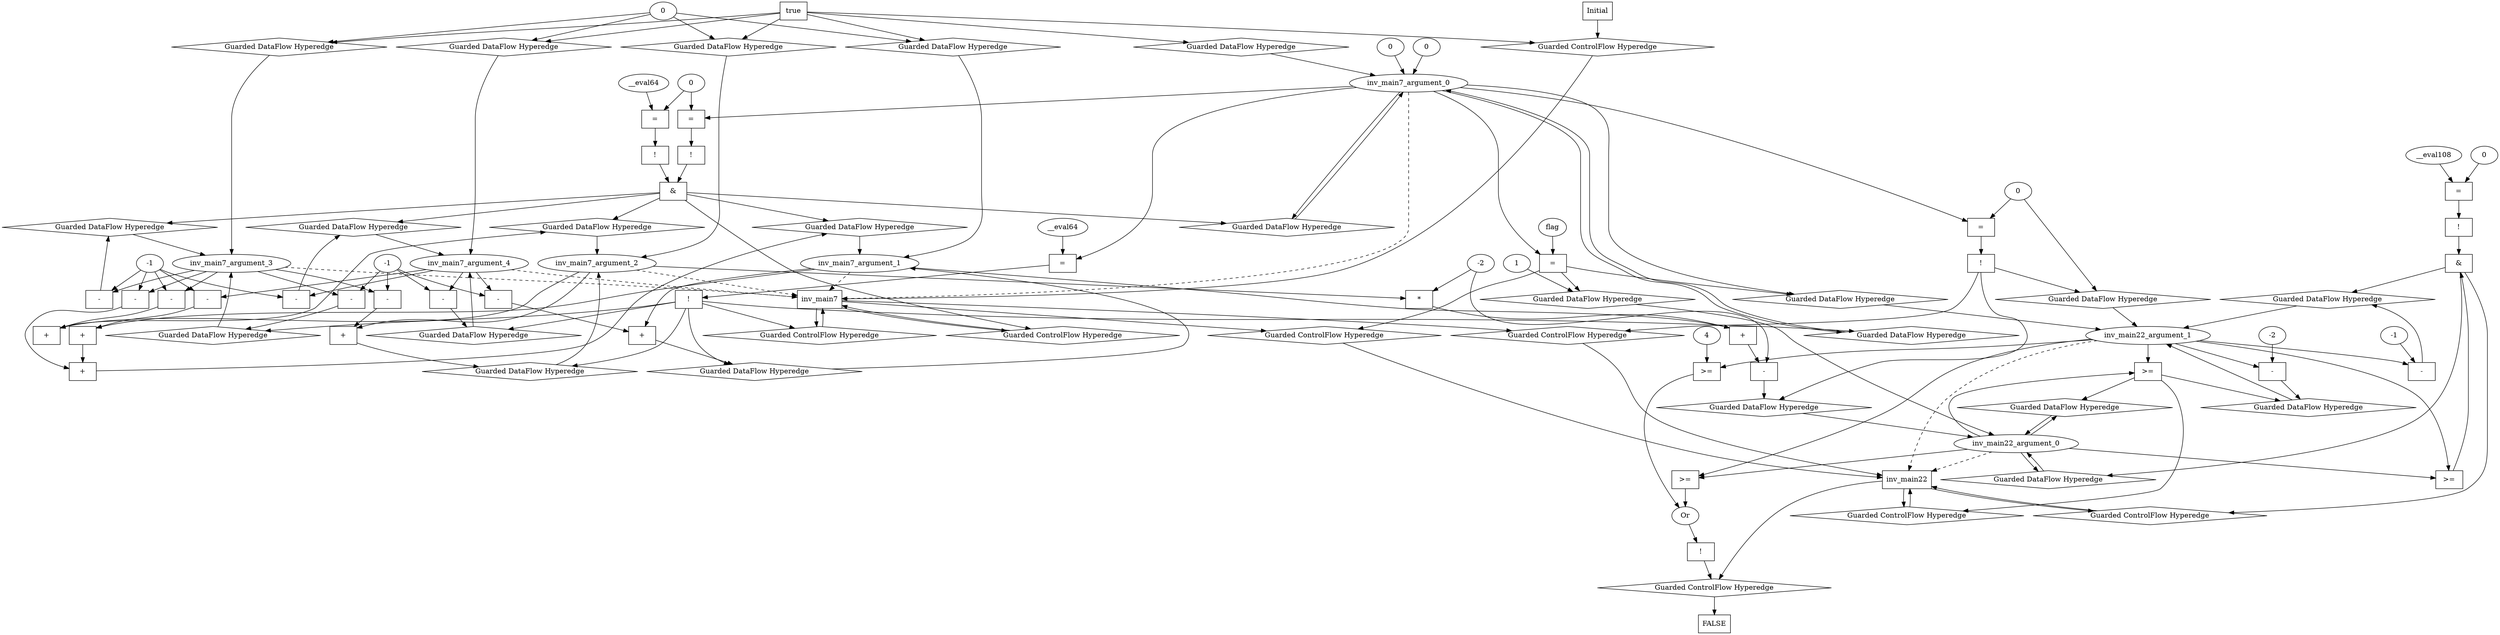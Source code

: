 digraph dag {
inv_main22 [label="inv_main22" shape="rect"];
inv_main7 [label="inv_main7" shape="rect"];
FALSE [label="FALSE" shape="rect"];
Initial [label="Initial" shape="rect"];
ControlFowHyperEdge_0 [label="Guarded ControlFlow Hyperedge" shape="diamond"];
Initial -> ControlFowHyperEdge_0[label=""]
ControlFowHyperEdge_0 -> inv_main7[label=""]
ControlFowHyperEdge_1 [label="Guarded ControlFlow Hyperedge" shape="diamond"];
inv_main22 -> ControlFowHyperEdge_1[label=""]
ControlFowHyperEdge_1 -> inv_main22[label=""]
ControlFowHyperEdge_2 [label="Guarded ControlFlow Hyperedge" shape="diamond"];
inv_main22 -> ControlFowHyperEdge_2[label=""]
ControlFowHyperEdge_2 -> inv_main22[label=""]
ControlFowHyperEdge_3 [label="Guarded ControlFlow Hyperedge" shape="diamond"];
inv_main7 -> ControlFowHyperEdge_3[label=""]
ControlFowHyperEdge_3 -> inv_main22[label=""]
ControlFowHyperEdge_4 [label="Guarded ControlFlow Hyperedge" shape="diamond"];
inv_main7 -> ControlFowHyperEdge_4[label=""]
ControlFowHyperEdge_4 -> inv_main22[label=""]
ControlFowHyperEdge_5 [label="Guarded ControlFlow Hyperedge" shape="diamond"];
inv_main7 -> ControlFowHyperEdge_5[label=""]
ControlFowHyperEdge_5 -> inv_main7[label=""]
ControlFowHyperEdge_6 [label="Guarded ControlFlow Hyperedge" shape="diamond"];
inv_main7 -> ControlFowHyperEdge_6[label=""]
ControlFowHyperEdge_6 -> inv_main7[label=""]
ControlFowHyperEdge_7 [label="Guarded ControlFlow Hyperedge" shape="diamond"];
inv_main22 -> ControlFowHyperEdge_7[label=""]
ControlFowHyperEdge_7 -> FALSE[label=""]
inv_main7_argument_0 [label="inv_main7_argument_0" shape="oval"];
inv_main7_argument_0 -> inv_main7[label="" style="dashed"]
inv_main7_argument_1 [label="inv_main7_argument_1" shape="oval"];
inv_main7_argument_1 -> inv_main7[label="" style="dashed"]
inv_main7_argument_2 [label="inv_main7_argument_2" shape="oval"];
inv_main7_argument_2 -> inv_main7[label="" style="dashed"]
inv_main7_argument_3 [label="inv_main7_argument_3" shape="oval"];
inv_main7_argument_3 -> inv_main7[label="" style="dashed"]
inv_main7_argument_4 [label="inv_main7_argument_4" shape="oval"];
inv_main7_argument_4 -> inv_main7[label="" style="dashed"]
inv_main22_argument_0 [label="inv_main22_argument_0" shape="oval"];
inv_main22_argument_0 -> inv_main22[label="" style="dashed"]
inv_main22_argument_1 [label="inv_main22_argument_1" shape="oval"];
inv_main22_argument_1 -> inv_main22[label="" style="dashed"]

true_0 [label="true" shape="rect"];
true_0->ControlFowHyperEdge_0 [label=""];
xxxinv_main7___Initial_0xxxdataFlow_0_node_0 [label="0"];

xxxinv_main7___Initial_0xxxdataFlow_0_node_0->DataFowHyperEdge_0_inv_main7_argument_1 [label=""];

xxxinv_main7___Initial_0xxxdataFlow_0_node_0->DataFowHyperEdge_0_inv_main7_argument_2 [label=""];

xxxinv_main7___Initial_0xxxdataFlow_0_node_0->DataFowHyperEdge_0_inv_main7_argument_3 [label=""];

xxxinv_main7___Initial_0xxxdataFlow_0_node_0->DataFowHyperEdge_0_inv_main7_argument_4 [label=""];
xxxinv_main22___inv_main22_1xxx_and [label="&" shape="rect"];
xxxinv_main22___inv_main22_1xxxguard_0_node_0 [label="!" shape="rect"];
xxxinv_main22___inv_main22_1xxxguard_0_node_1 [label="=" shape="rect"];
xxxinv_main22___inv_main22_1xxxguard_0_node_2 [label="__eval108"];
xxxinv_main22___inv_main22_1xxxguard_0_node_3 [label="0"];
xxxinv_main22___inv_main22_1xxxguard_0_node_1->xxxinv_main22___inv_main22_1xxxguard_0_node_0
xxxinv_main22___inv_main22_1xxxguard_0_node_2->xxxinv_main22___inv_main22_1xxxguard_0_node_1
xxxinv_main22___inv_main22_1xxxguard_0_node_3->xxxinv_main22___inv_main22_1xxxguard_0_node_1

xxxinv_main22___inv_main22_1xxxguard_0_node_0->xxxinv_main22___inv_main22_1xxx_and [label=""];
xxxinv_main22___inv_main22_1xxxguard1_node_0 [label=">=" shape="rect"];
inv_main22_argument_0->xxxinv_main22___inv_main22_1xxxguard1_node_0
inv_main22_argument_1->xxxinv_main22___inv_main22_1xxxguard1_node_0

xxxinv_main22___inv_main22_1xxxguard1_node_0->xxxinv_main22___inv_main22_1xxx_and [label=""];
xxxinv_main22___inv_main22_1xxx_and->ControlFowHyperEdge_1 [label=""];
xxxinv_main22___inv_main22_1xxxdataFlow_0_node_0 [label="-" shape="rect"];
xxxinv_main22___inv_main22_1xxxdataFlow_0_node_2 [label="-1"];
inv_main22_argument_1->xxxinv_main22___inv_main22_1xxxdataFlow_0_node_0
xxxinv_main22___inv_main22_1xxxdataFlow_0_node_2->xxxinv_main22___inv_main22_1xxxdataFlow_0_node_0

xxxinv_main22___inv_main22_1xxxdataFlow_0_node_0->DataFowHyperEdge_1_inv_main22_argument_1 [label=""];
xxxinv_main22___inv_main22_2xxxguard_0_node_0 [label=">=" shape="rect"];
inv_main22_argument_0->xxxinv_main22___inv_main22_2xxxguard_0_node_0
inv_main22_argument_1->xxxinv_main22___inv_main22_2xxxguard_0_node_0

xxxinv_main22___inv_main22_2xxxguard_0_node_0->ControlFowHyperEdge_2 [label=""];
xxxinv_main22___inv_main22_2xxxdataFlow_0_node_0 [label="-" shape="rect"];
xxxinv_main22___inv_main22_2xxxdataFlow_0_node_2 [label="-2"];
inv_main22_argument_1->xxxinv_main22___inv_main22_2xxxdataFlow_0_node_0
xxxinv_main22___inv_main22_2xxxdataFlow_0_node_2->xxxinv_main22___inv_main22_2xxxdataFlow_0_node_0

xxxinv_main22___inv_main22_2xxxdataFlow_0_node_0->DataFowHyperEdge_2_inv_main22_argument_1 [label=""];
xxxinv_main22___inv_main7_3xxxguard_0_node_0 [label="!" shape="rect"];
xxxinv_main22___inv_main7_3xxxguard_0_node_1 [label="=" shape="rect"];
xxxinv_main22___inv_main7_3xxxguard_0_node_1->xxxinv_main22___inv_main7_3xxxguard_0_node_0
inv_main7_argument_0->xxxinv_main22___inv_main7_3xxxguard_0_node_1
xxxinv_main22___inv_main7_3xxxdataFlow1_node_0->xxxinv_main22___inv_main7_3xxxguard_0_node_1

xxxinv_main22___inv_main7_3xxxguard_0_node_0->ControlFowHyperEdge_3 [label=""];
xxxinv_main22___inv_main7_3xxxdataFlow_0_node_0 [label="-" shape="rect"];
xxxinv_main22___inv_main7_3xxxdataFlow_0_node_1 [label="+" shape="rect"];
xxxinv_main22___inv_main7_3xxxdataFlow_0_node_3 [label="*" shape="rect"];
xxxinv_main22___inv_main7_3xxxdataFlow_0_node_4 [label="-2"];
xxxinv_main22___inv_main7_3xxxdataFlow_0_node_4 [label="-2"];
xxxinv_main22___inv_main7_3xxxdataFlow_0_node_1->xxxinv_main22___inv_main7_3xxxdataFlow_0_node_0
xxxinv_main22___inv_main7_3xxxdataFlow_0_node_4->xxxinv_main22___inv_main7_3xxxdataFlow_0_node_0
inv_main7_argument_1->xxxinv_main22___inv_main7_3xxxdataFlow_0_node_1
xxxinv_main22___inv_main7_3xxxdataFlow_0_node_3->xxxinv_main22___inv_main7_3xxxdataFlow_0_node_1
inv_main7_argument_2->xxxinv_main22___inv_main7_3xxxdataFlow_0_node_3
xxxinv_main22___inv_main7_3xxxdataFlow_0_node_4->xxxinv_main22___inv_main7_3xxxdataFlow_0_node_3

xxxinv_main22___inv_main7_3xxxdataFlow_0_node_0->DataFowHyperEdge_3_inv_main22_argument_0 [label=""];
xxxinv_main22___inv_main7_3xxxdataFlow1_node_0 [label="0"];

xxxinv_main22___inv_main7_3xxxdataFlow1_node_0->DataFowHyperEdge_3_inv_main22_argument_1 [label=""];
xxxinv_main22___inv_main7_4xxxguard_0_node_0 [label="=" shape="rect"];
xxxinv_main22___inv_main7_4xxxguard_0_node_1 [label="flag"];
xxxinv_main22___inv_main7_4xxxguard_0_node_1->xxxinv_main22___inv_main7_4xxxguard_0_node_0
inv_main7_argument_0->xxxinv_main22___inv_main7_4xxxguard_0_node_0

xxxinv_main22___inv_main7_4xxxguard_0_node_0->ControlFowHyperEdge_4 [label=""];
xxxinv_main22___inv_main7_4xxxdataFlow_0_node_0 [label="1"];

xxxinv_main22___inv_main7_4xxxdataFlow_0_node_0->DataFowHyperEdge_4_inv_main22_argument_0 [label=""];

inv_main7_argument_0->DataFowHyperEdge_4_inv_main22_argument_1 [label=""];
xxxinv_main7___inv_main7_5xxx_and [label="&" shape="rect"];
xxxinv_main7___inv_main7_5xxxguard_0_node_0 [label="!" shape="rect"];
xxxinv_main7___inv_main7_5xxxguard_0_node_1 [label="=" shape="rect"];
xxxinv_main7___inv_main7_5xxxguard_0_node_3 [label="0"];
xxxinv_main7___inv_main7_5xxxguard_0_node_1->xxxinv_main7___inv_main7_5xxxguard_0_node_0
inv_main7_argument_0->xxxinv_main7___inv_main7_5xxxguard_0_node_1
xxxinv_main7___inv_main7_5xxxguard_0_node_3->xxxinv_main7___inv_main7_5xxxguard_0_node_1

xxxinv_main7___inv_main7_5xxxguard_0_node_0->xxxinv_main7___inv_main7_5xxx_and [label=""];
xxxinv_main7___inv_main7_5xxxguard1_node_0 [label="!" shape="rect"];
xxxinv_main7___inv_main7_5xxxguard1_node_1 [label="=" shape="rect"];
xxxinv_main7___inv_main7_5xxxguard1_node_2 [label="__eval64"];
xxxinv_main7___inv_main7_5xxxguard1_node_1->xxxinv_main7___inv_main7_5xxxguard1_node_0
xxxinv_main7___inv_main7_5xxxguard1_node_2->xxxinv_main7___inv_main7_5xxxguard1_node_1
xxxinv_main7___inv_main7_5xxxguard_0_node_3->xxxinv_main7___inv_main7_5xxxguard1_node_1

xxxinv_main7___inv_main7_5xxxguard1_node_0->xxxinv_main7___inv_main7_5xxx_and [label=""];
xxxinv_main7___inv_main7_5xxx_and->ControlFowHyperEdge_5 [label=""];
xxxinv_main7___inv_main7_5xxxdataFlow_0_node_0 [label="+" shape="rect"];
xxxinv_main7___inv_main7_5xxxdataFlow_0_node_1 [label="+" shape="rect"];
xxxinv_main7___inv_main7_5xxxdataFlow_0_node_3 [label="-" shape="rect"];
xxxinv_main7___inv_main7_5xxxdataFlow_0_node_5 [label="-1"];
xxxinv_main7___inv_main7_5xxxdataFlow_0_node_6 [label="-" shape="rect"];
xxxinv_main7___inv_main7_5xxxdataFlow_0_node_1->xxxinv_main7___inv_main7_5xxxdataFlow_0_node_0
xxxinv_main7___inv_main7_5xxxdataFlow_0_node_6->xxxinv_main7___inv_main7_5xxxdataFlow_0_node_0
inv_main7_argument_1->xxxinv_main7___inv_main7_5xxxdataFlow_0_node_1
xxxinv_main7___inv_main7_5xxxdataFlow_0_node_3->xxxinv_main7___inv_main7_5xxxdataFlow_0_node_1
inv_main7_argument_4->xxxinv_main7___inv_main7_5xxxdataFlow_0_node_3
xxxinv_main7___inv_main7_5xxxdataFlow_0_node_5->xxxinv_main7___inv_main7_5xxxdataFlow_0_node_3
inv_main7_argument_3->xxxinv_main7___inv_main7_5xxxdataFlow_0_node_6
xxxinv_main7___inv_main7_5xxxdataFlow_0_node_5->xxxinv_main7___inv_main7_5xxxdataFlow_0_node_6

xxxinv_main7___inv_main7_5xxxdataFlow_0_node_0->DataFowHyperEdge_5_inv_main7_argument_1 [label=""];
xxxinv_main7___inv_main7_5xxxdataFlow1_node_0 [label="+" shape="rect"];
xxxinv_main7___inv_main7_5xxxdataFlow1_node_2 [label="-" shape="rect"];
inv_main7_argument_2->xxxinv_main7___inv_main7_5xxxdataFlow1_node_0
xxxinv_main7___inv_main7_5xxxdataFlow1_node_2->xxxinv_main7___inv_main7_5xxxdataFlow1_node_0
inv_main7_argument_3->xxxinv_main7___inv_main7_5xxxdataFlow1_node_2
xxxinv_main7___inv_main7_5xxxdataFlow_0_node_5->xxxinv_main7___inv_main7_5xxxdataFlow1_node_2

xxxinv_main7___inv_main7_5xxxdataFlow1_node_0->DataFowHyperEdge_5_inv_main7_argument_2 [label=""];
xxxinv_main7___inv_main7_5xxxdataFlow2_node_0 [label="-" shape="rect"];
inv_main7_argument_3->xxxinv_main7___inv_main7_5xxxdataFlow2_node_0
xxxinv_main7___inv_main7_5xxxdataFlow_0_node_5->xxxinv_main7___inv_main7_5xxxdataFlow2_node_0

xxxinv_main7___inv_main7_5xxxdataFlow2_node_0->DataFowHyperEdge_5_inv_main7_argument_3 [label=""];
xxxinv_main7___inv_main7_5xxxdataFlow3_node_0 [label="-" shape="rect"];
inv_main7_argument_4->xxxinv_main7___inv_main7_5xxxdataFlow3_node_0
xxxinv_main7___inv_main7_5xxxdataFlow_0_node_5->xxxinv_main7___inv_main7_5xxxdataFlow3_node_0

xxxinv_main7___inv_main7_5xxxdataFlow3_node_0->DataFowHyperEdge_5_inv_main7_argument_4 [label=""];
xxxinv_main7___inv_main7_6xxxguard_0_node_0 [label="!" shape="rect"];
xxxinv_main7___inv_main7_6xxxguard_0_node_1 [label="=" shape="rect"];
xxxinv_main7___inv_main7_6xxxguard_0_node_2 [label="__eval64"];
xxxinv_main7___inv_main7_6xxxguard_0_node_1->xxxinv_main7___inv_main7_6xxxguard_0_node_0
xxxinv_main7___inv_main7_6xxxguard_0_node_2->xxxinv_main7___inv_main7_6xxxguard_0_node_1
inv_main7_argument_0->xxxinv_main7___inv_main7_6xxxguard_0_node_1

xxxinv_main7___inv_main7_6xxxguard_0_node_0->ControlFowHyperEdge_6 [label=""];
xxxinv_main7___inv_main7_6xxxdataFlow_0_node_0 [label="+" shape="rect"];
xxxinv_main7___inv_main7_6xxxdataFlow_0_node_2 [label="-" shape="rect"];
xxxinv_main7___inv_main7_6xxxdataFlow_0_node_4 [label="-1"];
inv_main7_argument_2->xxxinv_main7___inv_main7_6xxxdataFlow_0_node_0
xxxinv_main7___inv_main7_6xxxdataFlow_0_node_2->xxxinv_main7___inv_main7_6xxxdataFlow_0_node_0
inv_main7_argument_3->xxxinv_main7___inv_main7_6xxxdataFlow_0_node_2
xxxinv_main7___inv_main7_6xxxdataFlow_0_node_4->xxxinv_main7___inv_main7_6xxxdataFlow_0_node_2

xxxinv_main7___inv_main7_6xxxdataFlow_0_node_0->DataFowHyperEdge_6_inv_main7_argument_2 [label=""];
xxxinv_main7___inv_main7_6xxxdataFlow1_node_0 [label="-" shape="rect"];
inv_main7_argument_4->xxxinv_main7___inv_main7_6xxxdataFlow1_node_0
xxxinv_main7___inv_main7_6xxxdataFlow_0_node_4->xxxinv_main7___inv_main7_6xxxdataFlow1_node_0

xxxinv_main7___inv_main7_6xxxdataFlow1_node_0->DataFowHyperEdge_6_inv_main7_argument_4 [label=""];
xxxinv_main7___inv_main7_6xxxdataFlow2_node_0 [label="+" shape="rect"];
xxxinv_main7___inv_main7_6xxxdataFlow2_node_2 [label="-" shape="rect"];
inv_main7_argument_1->xxxinv_main7___inv_main7_6xxxdataFlow2_node_0
xxxinv_main7___inv_main7_6xxxdataFlow2_node_2->xxxinv_main7___inv_main7_6xxxdataFlow2_node_0
inv_main7_argument_4->xxxinv_main7___inv_main7_6xxxdataFlow2_node_2
xxxinv_main7___inv_main7_6xxxdataFlow_0_node_4->xxxinv_main7___inv_main7_6xxxdataFlow2_node_2

xxxinv_main7___inv_main7_6xxxdataFlow2_node_0->DataFowHyperEdge_6_inv_main7_argument_1 [label=""];

inv_main7_argument_0->DataFowHyperEdge_6_inv_main7_argument_0 [label=""];
xxxinv_main7___inv_main7_6xxxdataFlow4_node_0 [label="-" shape="rect"];
inv_main7_argument_3->xxxinv_main7___inv_main7_6xxxdataFlow4_node_0
xxxinv_main7___inv_main7_6xxxdataFlow_0_node_4->xxxinv_main7___inv_main7_6xxxdataFlow4_node_0

xxxinv_main7___inv_main7_6xxxdataFlow4_node_0->DataFowHyperEdge_6_inv_main7_argument_3 [label=""];
xxxFALSE___inv_main22_7xxxguard_0_node_0 [label="!" shape="rect"];
xxxFALSE___inv_main22_7xxxguard_0_node_1 [label="Or"];
xxxFALSE___inv_main22_7xxxguard_0_node_2 [label=">=" shape="rect"];
xxxFALSE___inv_main22_7xxxguard_0_node_3 [label="4"];
xxxFALSE___inv_main22_7xxxguard_0_node_5 [label=">=" shape="rect"];
xxxFALSE___inv_main22_7xxxguard_0_node_1->xxxFALSE___inv_main22_7xxxguard_0_node_0
xxxFALSE___inv_main22_7xxxguard_0_node_2->xxxFALSE___inv_main22_7xxxguard_0_node_1
xxxFALSE___inv_main22_7xxxguard_0_node_5->xxxFALSE___inv_main22_7xxxguard_0_node_1
xxxFALSE___inv_main22_7xxxguard_0_node_3->xxxFALSE___inv_main22_7xxxguard_0_node_2
inv_main22_argument_1->xxxFALSE___inv_main22_7xxxguard_0_node_2
inv_main22_argument_0->xxxFALSE___inv_main22_7xxxguard_0_node_5
inv_main22_argument_1->xxxFALSE___inv_main22_7xxxguard_0_node_5

xxxFALSE___inv_main22_7xxxguard_0_node_0->ControlFowHyperEdge_7 [label=""];
DataFowHyperEdge_0_inv_main7_argument_0 [label="Guarded DataFlow Hyperedge" shape="diamond"];
DataFowHyperEdge_0_inv_main7_argument_0 -> inv_main7_argument_0[label=""]
true_0->DataFowHyperEdge_0_inv_main7_argument_0 [label=""];
DataFowHyperEdge_0_inv_main7_argument_1 [label="Guarded DataFlow Hyperedge" shape="diamond"];
DataFowHyperEdge_0_inv_main7_argument_1 -> inv_main7_argument_1[label=""]
true_0->DataFowHyperEdge_0_inv_main7_argument_1 [label=""];
DataFowHyperEdge_0_inv_main7_argument_2 [label="Guarded DataFlow Hyperedge" shape="diamond"];
DataFowHyperEdge_0_inv_main7_argument_2 -> inv_main7_argument_2[label=""]
true_0->DataFowHyperEdge_0_inv_main7_argument_2 [label=""];
DataFowHyperEdge_0_inv_main7_argument_3 [label="Guarded DataFlow Hyperedge" shape="diamond"];
DataFowHyperEdge_0_inv_main7_argument_3 -> inv_main7_argument_3[label=""]
true_0->DataFowHyperEdge_0_inv_main7_argument_3 [label=""];
DataFowHyperEdge_0_inv_main7_argument_4 [label="Guarded DataFlow Hyperedge" shape="diamond"];
DataFowHyperEdge_0_inv_main7_argument_4 -> inv_main7_argument_4[label=""]
true_0->DataFowHyperEdge_0_inv_main7_argument_4 [label=""];
DataFowHyperEdge_1_inv_main22_argument_0 [label="Guarded DataFlow Hyperedge" shape="diamond"];
DataFowHyperEdge_1_inv_main22_argument_0 -> inv_main22_argument_0[label=""]
xxxinv_main22___inv_main22_1xxx_and -> DataFowHyperEdge_1_inv_main22_argument_0[label=""]
DataFowHyperEdge_1_inv_main22_argument_1 [label="Guarded DataFlow Hyperedge" shape="diamond"];
DataFowHyperEdge_1_inv_main22_argument_1 -> inv_main22_argument_1[label=""]
xxxinv_main22___inv_main22_1xxx_and -> DataFowHyperEdge_1_inv_main22_argument_1[label=""]
DataFowHyperEdge_2_inv_main22_argument_0 [label="Guarded DataFlow Hyperedge" shape="diamond"];
DataFowHyperEdge_2_inv_main22_argument_0 -> inv_main22_argument_0[label=""]
xxxinv_main22___inv_main22_2xxxguard_0_node_0 -> DataFowHyperEdge_2_inv_main22_argument_0[label=""]
DataFowHyperEdge_2_inv_main22_argument_1 [label="Guarded DataFlow Hyperedge" shape="diamond"];
DataFowHyperEdge_2_inv_main22_argument_1 -> inv_main22_argument_1[label=""]
xxxinv_main22___inv_main22_2xxxguard_0_node_0 -> DataFowHyperEdge_2_inv_main22_argument_1[label=""]
DataFowHyperEdge_3_inv_main22_argument_0 [label="Guarded DataFlow Hyperedge" shape="diamond"];
DataFowHyperEdge_3_inv_main22_argument_0 -> inv_main22_argument_0[label=""]
xxxinv_main22___inv_main7_3xxxguard_0_node_0 -> DataFowHyperEdge_3_inv_main22_argument_0[label=""]
DataFowHyperEdge_3_inv_main22_argument_1 [label="Guarded DataFlow Hyperedge" shape="diamond"];
DataFowHyperEdge_3_inv_main22_argument_1 -> inv_main22_argument_1[label=""]
xxxinv_main22___inv_main7_3xxxguard_0_node_0 -> DataFowHyperEdge_3_inv_main22_argument_1[label=""]
DataFowHyperEdge_4_inv_main22_argument_0 [label="Guarded DataFlow Hyperedge" shape="diamond"];
DataFowHyperEdge_4_inv_main22_argument_0 -> inv_main22_argument_0[label=""]
xxxinv_main22___inv_main7_4xxxguard_0_node_0 -> DataFowHyperEdge_4_inv_main22_argument_0[label=""]
DataFowHyperEdge_4_inv_main22_argument_1 [label="Guarded DataFlow Hyperedge" shape="diamond"];
DataFowHyperEdge_4_inv_main22_argument_1 -> inv_main22_argument_1[label=""]
xxxinv_main22___inv_main7_4xxxguard_0_node_0 -> DataFowHyperEdge_4_inv_main22_argument_1[label=""]
DataFowHyperEdge_5_inv_main7_argument_0 [label="Guarded DataFlow Hyperedge" shape="diamond"];
DataFowHyperEdge_5_inv_main7_argument_0 -> inv_main7_argument_0[label=""]
xxxinv_main7___inv_main7_5xxx_and -> DataFowHyperEdge_5_inv_main7_argument_0[label=""]
DataFowHyperEdge_5_inv_main7_argument_1 [label="Guarded DataFlow Hyperedge" shape="diamond"];
DataFowHyperEdge_5_inv_main7_argument_1 -> inv_main7_argument_1[label=""]
xxxinv_main7___inv_main7_5xxx_and -> DataFowHyperEdge_5_inv_main7_argument_1[label=""]
DataFowHyperEdge_5_inv_main7_argument_2 [label="Guarded DataFlow Hyperedge" shape="diamond"];
DataFowHyperEdge_5_inv_main7_argument_2 -> inv_main7_argument_2[label=""]
xxxinv_main7___inv_main7_5xxx_and -> DataFowHyperEdge_5_inv_main7_argument_2[label=""]
DataFowHyperEdge_5_inv_main7_argument_3 [label="Guarded DataFlow Hyperedge" shape="diamond"];
DataFowHyperEdge_5_inv_main7_argument_3 -> inv_main7_argument_3[label=""]
xxxinv_main7___inv_main7_5xxx_and -> DataFowHyperEdge_5_inv_main7_argument_3[label=""]
DataFowHyperEdge_5_inv_main7_argument_4 [label="Guarded DataFlow Hyperedge" shape="diamond"];
DataFowHyperEdge_5_inv_main7_argument_4 -> inv_main7_argument_4[label=""]
xxxinv_main7___inv_main7_5xxx_and -> DataFowHyperEdge_5_inv_main7_argument_4[label=""]
DataFowHyperEdge_6_inv_main7_argument_0 [label="Guarded DataFlow Hyperedge" shape="diamond"];
DataFowHyperEdge_6_inv_main7_argument_0 -> inv_main7_argument_0[label=""]
xxxinv_main7___inv_main7_6xxxguard_0_node_0 -> DataFowHyperEdge_6_inv_main7_argument_0[label=""]
DataFowHyperEdge_6_inv_main7_argument_1 [label="Guarded DataFlow Hyperedge" shape="diamond"];
DataFowHyperEdge_6_inv_main7_argument_1 -> inv_main7_argument_1[label=""]
xxxinv_main7___inv_main7_6xxxguard_0_node_0 -> DataFowHyperEdge_6_inv_main7_argument_1[label=""]
DataFowHyperEdge_6_inv_main7_argument_2 [label="Guarded DataFlow Hyperedge" shape="diamond"];
DataFowHyperEdge_6_inv_main7_argument_2 -> inv_main7_argument_2[label=""]
xxxinv_main7___inv_main7_6xxxguard_0_node_0 -> DataFowHyperEdge_6_inv_main7_argument_2[label=""]
DataFowHyperEdge_6_inv_main7_argument_3 [label="Guarded DataFlow Hyperedge" shape="diamond"];
DataFowHyperEdge_6_inv_main7_argument_3 -> inv_main7_argument_3[label=""]
xxxinv_main7___inv_main7_6xxxguard_0_node_0 -> DataFowHyperEdge_6_inv_main7_argument_3[label=""]
DataFowHyperEdge_6_inv_main7_argument_4 [label="Guarded DataFlow Hyperedge" shape="diamond"];
DataFowHyperEdge_6_inv_main7_argument_4 -> inv_main7_argument_4[label=""]
xxxinv_main7___inv_main7_6xxxguard_0_node_0 -> DataFowHyperEdge_6_inv_main7_argument_4[label=""]
"xxxinv_main22___inv_main7_4xxxinv_main7_argument_0_constant_0" [label="0"];
"xxxinv_main22___inv_main7_4xxxinv_main7_argument_0_constant_0"->inv_main7_argument_0 [label=""];
"xxxinv_main7___inv_main7_6xxxinv_main7_argument_0_constant_0" [label="0"];
"xxxinv_main7___inv_main7_6xxxinv_main7_argument_0_constant_0"->inv_main7_argument_0 [label=""];
inv_main22_argument_0 -> DataFowHyperEdge_1_inv_main22_argument_0[label=""]
inv_main22_argument_0 -> DataFowHyperEdge_2_inv_main22_argument_0[label=""]
inv_main7_argument_0 -> DataFowHyperEdge_5_inv_main7_argument_0[label=""]
}
